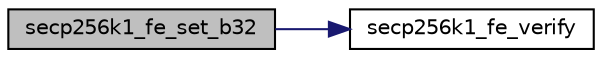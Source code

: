 digraph "secp256k1_fe_set_b32"
{
  edge [fontname="Helvetica",fontsize="10",labelfontname="Helvetica",labelfontsize="10"];
  node [fontname="Helvetica",fontsize="10",shape=record];
  rankdir="LR";
  Node44 [label="secp256k1_fe_set_b32",height=0.2,width=0.4,color="black", fillcolor="grey75", style="filled", fontcolor="black"];
  Node44 -> Node45 [color="midnightblue",fontsize="10",style="solid",fontname="Helvetica"];
  Node45 [label="secp256k1_fe_verify",height=0.2,width=0.4,color="black", fillcolor="white", style="filled",URL="$d6/dd5/field__5x52__impl_8h.html#a52fb44274d87bef8800379942f4424a1",tooltip="Implements arithmetic modulo FFFFFFFF FFFFFFFF FFFFFFFF FFFFFFFF FFFFFFFF FFFFFFFF FFFFFFFE FFFFFC2F..."];
}
